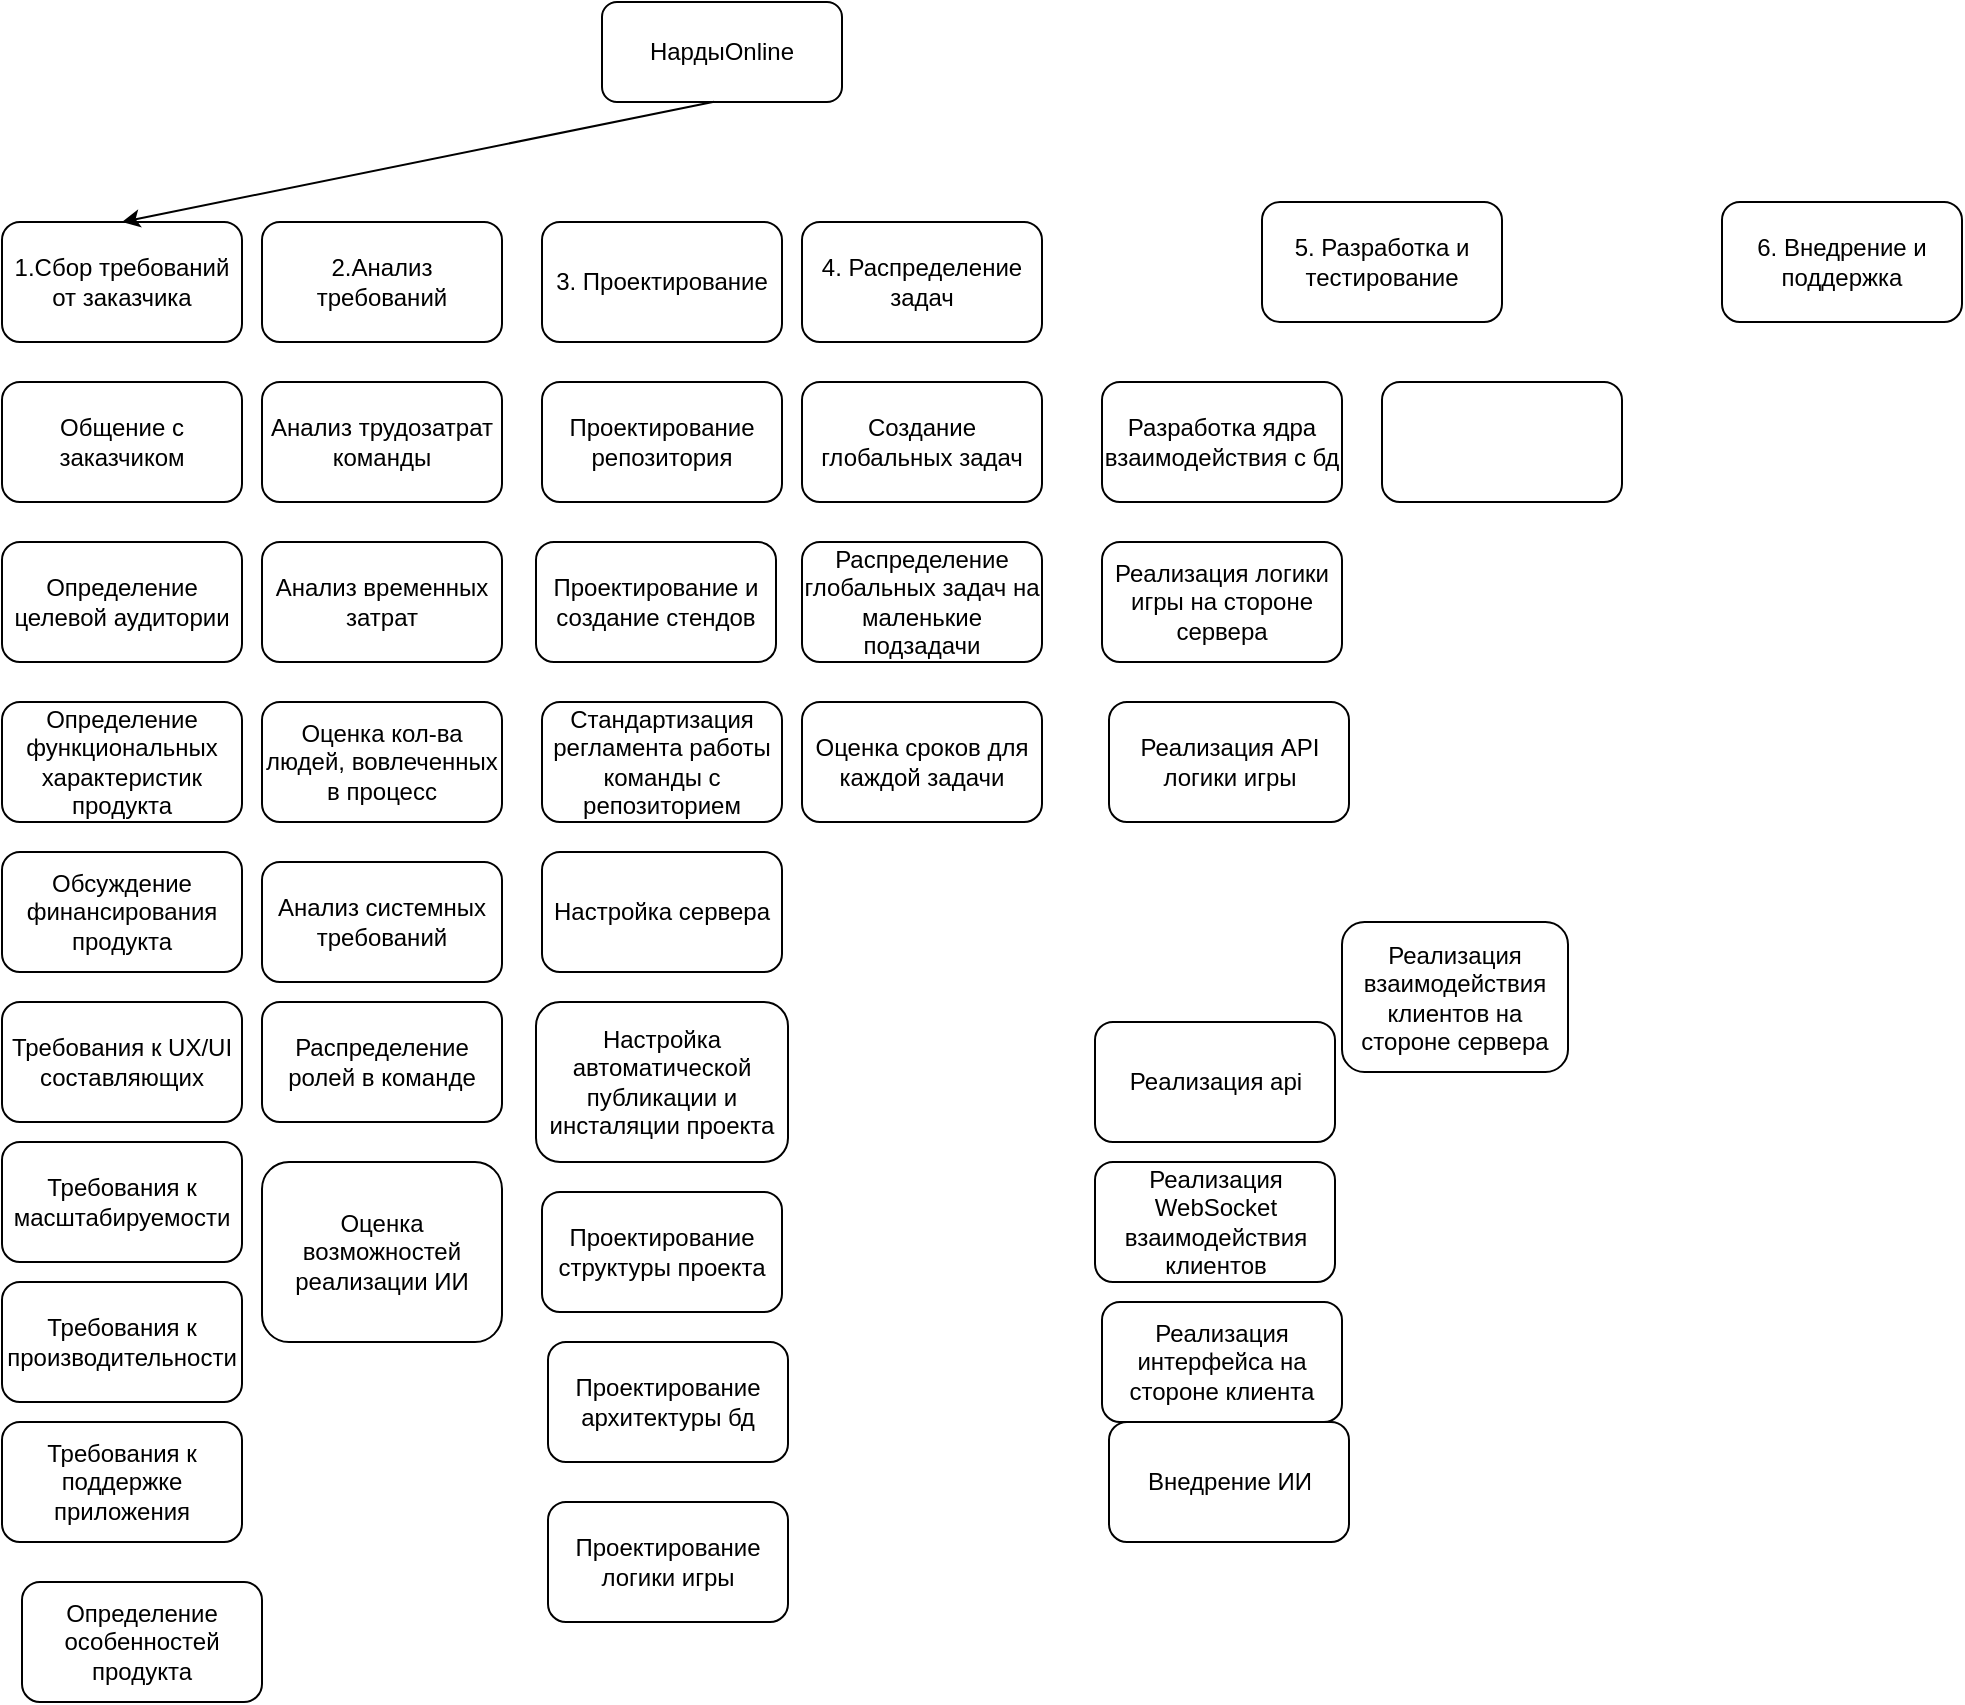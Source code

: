 <mxfile version="24.7.14">
  <diagram name="Страница — 1" id="viOj5BvKXx6_m1dyH2Ou">
    <mxGraphModel grid="1" page="1" gridSize="10" guides="1" tooltips="1" connect="1" arrows="1" fold="1" pageScale="1" pageWidth="827" pageHeight="1169" math="0" shadow="0">
      <root>
        <mxCell id="0" />
        <mxCell id="1" parent="0" />
        <mxCell id="96_LZpnvP_PCUOEkzXLE-1" value="&lt;span lang=&quot;en&quot; class=&quot;HwtZe&quot;&gt;&lt;span class=&quot;jCAhz ChMk0b&quot;&gt;&lt;span class=&quot;ryNqvb&quot;&gt;НардыOnline&lt;/span&gt;&lt;/span&gt;&lt;/span&gt;" style="rounded=1;whiteSpace=wrap;html=1;" vertex="1" parent="1">
          <mxGeometry x="280" y="100" width="120" height="50" as="geometry" />
        </mxCell>
        <mxCell id="96_LZpnvP_PCUOEkzXLE-3" value="1.Сбор требований от заказчика" style="rounded=1;whiteSpace=wrap;html=1;" vertex="1" parent="1">
          <mxGeometry x="-20" y="210" width="120" height="60" as="geometry" />
        </mxCell>
        <mxCell id="96_LZpnvP_PCUOEkzXLE-4" value="2.Анализ требований" style="rounded=1;whiteSpace=wrap;html=1;" vertex="1" parent="1">
          <mxGeometry x="110" y="210" width="120" height="60" as="geometry" />
        </mxCell>
        <mxCell id="96_LZpnvP_PCUOEkzXLE-5" value="4. Распределение задач" style="rounded=1;whiteSpace=wrap;html=1;" vertex="1" parent="1">
          <mxGeometry x="380" y="210" width="120" height="60" as="geometry" />
        </mxCell>
        <mxCell id="96_LZpnvP_PCUOEkzXLE-6" value="5. Разработка и тестирование" style="rounded=1;whiteSpace=wrap;html=1;" vertex="1" parent="1">
          <mxGeometry x="610" y="200" width="120" height="60" as="geometry" />
        </mxCell>
        <mxCell id="96_LZpnvP_PCUOEkzXLE-7" value="" style="endArrow=classic;html=1;rounded=0;exitX=0.467;exitY=0.998;exitDx=0;exitDy=0;exitPerimeter=0;entryX=0.5;entryY=0;entryDx=0;entryDy=0;" edge="1" parent="1" source="96_LZpnvP_PCUOEkzXLE-1" target="96_LZpnvP_PCUOEkzXLE-3">
          <mxGeometry width="50" height="50" relative="1" as="geometry">
            <mxPoint x="330" y="270" as="sourcePoint" />
            <mxPoint x="380" y="220" as="targetPoint" />
          </mxGeometry>
        </mxCell>
        <mxCell id="96_LZpnvP_PCUOEkzXLE-8" value="6. Внедрение и поддержка" style="rounded=1;whiteSpace=wrap;html=1;" vertex="1" parent="1">
          <mxGeometry x="840" y="200" width="120" height="60" as="geometry" />
        </mxCell>
        <mxCell id="96_LZpnvP_PCUOEkzXLE-9" value="3. Проектирование" style="rounded=1;whiteSpace=wrap;html=1;" vertex="1" parent="1">
          <mxGeometry x="250" y="210" width="120" height="60" as="geometry" />
        </mxCell>
        <mxCell id="96_LZpnvP_PCUOEkzXLE-10" value="Общение с заказчиком" style="rounded=1;whiteSpace=wrap;html=1;" vertex="1" parent="1">
          <mxGeometry x="-20" y="290" width="120" height="60" as="geometry" />
        </mxCell>
        <mxCell id="96_LZpnvP_PCUOEkzXLE-11" value="Определение целевой аудитории" style="rounded=1;whiteSpace=wrap;html=1;" vertex="1" parent="1">
          <mxGeometry x="-20" y="370" width="120" height="60" as="geometry" />
        </mxCell>
        <mxCell id="96_LZpnvP_PCUOEkzXLE-12" value="Определение особенностей продукта" style="rounded=1;whiteSpace=wrap;html=1;" vertex="1" parent="1">
          <mxGeometry x="-10" y="890" width="120" height="60" as="geometry" />
        </mxCell>
        <mxCell id="96_LZpnvP_PCUOEkzXLE-13" value="Определение функциональных характеристик продукта" style="rounded=1;whiteSpace=wrap;html=1;" vertex="1" parent="1">
          <mxGeometry x="-20" y="450" width="120" height="60" as="geometry" />
        </mxCell>
        <mxCell id="96_LZpnvP_PCUOEkzXLE-14" value="Обсуждение финансирования продукта" style="rounded=1;whiteSpace=wrap;html=1;" vertex="1" parent="1">
          <mxGeometry x="-20" y="525" width="120" height="60" as="geometry" />
        </mxCell>
        <mxCell id="96_LZpnvP_PCUOEkzXLE-15" value="Анализ трудозатрат команды" style="rounded=1;whiteSpace=wrap;html=1;" vertex="1" parent="1">
          <mxGeometry x="110" y="290" width="120" height="60" as="geometry" />
        </mxCell>
        <mxCell id="96_LZpnvP_PCUOEkzXLE-16" value="Распределение ролей в команде" style="rounded=1;whiteSpace=wrap;html=1;" vertex="1" parent="1">
          <mxGeometry x="110" y="600" width="120" height="60" as="geometry" />
        </mxCell>
        <mxCell id="96_LZpnvP_PCUOEkzXLE-17" value="Оценка кол-ва людей, вовлеченных в процесс" style="rounded=1;whiteSpace=wrap;html=1;" vertex="1" parent="1">
          <mxGeometry x="110" y="450" width="120" height="60" as="geometry" />
        </mxCell>
        <mxCell id="96_LZpnvP_PCUOEkzXLE-18" value="Анализ временных затрат" style="rounded=1;whiteSpace=wrap;html=1;" vertex="1" parent="1">
          <mxGeometry x="110" y="370" width="120" height="60" as="geometry" />
        </mxCell>
        <mxCell id="96_LZpnvP_PCUOEkzXLE-19" value="Анализ системных требований" style="rounded=1;whiteSpace=wrap;html=1;" vertex="1" parent="1">
          <mxGeometry x="110" y="530" width="120" height="60" as="geometry" />
        </mxCell>
        <mxCell id="96_LZpnvP_PCUOEkzXLE-20" value="Требования к UX/UI составляющих" style="rounded=1;whiteSpace=wrap;html=1;" vertex="1" parent="1">
          <mxGeometry x="-20" y="600" width="120" height="60" as="geometry" />
        </mxCell>
        <mxCell id="96_LZpnvP_PCUOEkzXLE-21" value="Требования к масштабируемости" style="rounded=1;whiteSpace=wrap;html=1;" vertex="1" parent="1">
          <mxGeometry x="-20" y="670" width="120" height="60" as="geometry" />
        </mxCell>
        <mxCell id="96_LZpnvP_PCUOEkzXLE-22" value="Требования к производительности" style="rounded=1;whiteSpace=wrap;html=1;" vertex="1" parent="1">
          <mxGeometry x="-20" y="740" width="120" height="60" as="geometry" />
        </mxCell>
        <mxCell id="96_LZpnvP_PCUOEkzXLE-23" value="Требования к поддержке приложения" style="rounded=1;whiteSpace=wrap;html=1;" vertex="1" parent="1">
          <mxGeometry x="-20" y="810" width="120" height="60" as="geometry" />
        </mxCell>
        <mxCell id="96_LZpnvP_PCUOEkzXLE-24" value="Проектирование и создание стендов" style="rounded=1;whiteSpace=wrap;html=1;" vertex="1" parent="1">
          <mxGeometry x="247" y="370" width="120" height="60" as="geometry" />
        </mxCell>
        <mxCell id="96_LZpnvP_PCUOEkzXLE-25" value="Проектирование репозитория " style="rounded=1;whiteSpace=wrap;html=1;" vertex="1" parent="1">
          <mxGeometry x="250" y="290" width="120" height="60" as="geometry" />
        </mxCell>
        <mxCell id="96_LZpnvP_PCUOEkzXLE-26" value="&lt;div&gt;Стандартизация регламента работы команды с репозиторием&lt;/div&gt;" style="rounded=1;whiteSpace=wrap;html=1;" vertex="1" parent="1">
          <mxGeometry x="250" y="450" width="120" height="60" as="geometry" />
        </mxCell>
        <mxCell id="96_LZpnvP_PCUOEkzXLE-27" value="Оценка возможностей реализации ИИ" style="rounded=1;whiteSpace=wrap;html=1;" vertex="1" parent="1">
          <mxGeometry x="110" y="680" width="120" height="90" as="geometry" />
        </mxCell>
        <mxCell id="96_LZpnvP_PCUOEkzXLE-28" value="Проектирование архитектуры бд" style="rounded=1;whiteSpace=wrap;html=1;" vertex="1" parent="1">
          <mxGeometry x="253" y="770" width="120" height="60" as="geometry" />
        </mxCell>
        <mxCell id="96_LZpnvP_PCUOEkzXLE-29" value="Проектирование структуры проекта" style="rounded=1;whiteSpace=wrap;html=1;" vertex="1" parent="1">
          <mxGeometry x="250" y="695" width="120" height="60" as="geometry" />
        </mxCell>
        <mxCell id="96_LZpnvP_PCUOEkzXLE-30" value="Настройка сервера" style="rounded=1;whiteSpace=wrap;html=1;" vertex="1" parent="1">
          <mxGeometry x="250" y="525" width="120" height="60" as="geometry" />
        </mxCell>
        <mxCell id="96_LZpnvP_PCUOEkzXLE-31" value="Настройка автоматической публикации и инсталяции проекта" style="rounded=1;whiteSpace=wrap;html=1;" vertex="1" parent="1">
          <mxGeometry x="247" y="600" width="126" height="80" as="geometry" />
        </mxCell>
        <mxCell id="96_LZpnvP_PCUOEkzXLE-32" value="Проектирование логики игры" style="rounded=1;whiteSpace=wrap;html=1;" vertex="1" parent="1">
          <mxGeometry x="253" y="850" width="120" height="60" as="geometry" />
        </mxCell>
        <mxCell id="96_LZpnvP_PCUOEkzXLE-33" value="Создание глобальных задач" style="rounded=1;whiteSpace=wrap;html=1;" vertex="1" parent="1">
          <mxGeometry x="380" y="290" width="120" height="60" as="geometry" />
        </mxCell>
        <mxCell id="96_LZpnvP_PCUOEkzXLE-34" value="Распределение глобальных задач на маленькие подзадачи" style="rounded=1;whiteSpace=wrap;html=1;" vertex="1" parent="1">
          <mxGeometry x="380" y="370" width="120" height="60" as="geometry" />
        </mxCell>
        <mxCell id="96_LZpnvP_PCUOEkzXLE-36" value="Оценка сроков для каждой задачи" style="rounded=1;whiteSpace=wrap;html=1;" vertex="1" parent="1">
          <mxGeometry x="380" y="450" width="120" height="60" as="geometry" />
        </mxCell>
        <mxCell id="96_LZpnvP_PCUOEkzXLE-41" value="Разработка ядра взаимодействия с бд" style="rounded=1;whiteSpace=wrap;html=1;" vertex="1" parent="1">
          <mxGeometry x="530" y="290" width="120" height="60" as="geometry" />
        </mxCell>
        <mxCell id="96_LZpnvP_PCUOEkzXLE-42" value="" style="rounded=1;whiteSpace=wrap;html=1;" vertex="1" parent="1">
          <mxGeometry x="670" y="290" width="120" height="60" as="geometry" />
        </mxCell>
        <mxCell id="96_LZpnvP_PCUOEkzXLE-43" value="Реализация логики игры на стороне сервера" style="rounded=1;whiteSpace=wrap;html=1;" vertex="1" parent="1">
          <mxGeometry x="530" y="370" width="120" height="60" as="geometry" />
        </mxCell>
        <mxCell id="96_LZpnvP_PCUOEkzXLE-44" value="Реализация api" style="rounded=1;whiteSpace=wrap;html=1;" vertex="1" parent="1">
          <mxGeometry x="526.5" y="610" width="120" height="60" as="geometry" />
        </mxCell>
        <mxCell id="96_LZpnvP_PCUOEkzXLE-45" value="Реализация интерфейса на стороне клиента" style="rounded=1;whiteSpace=wrap;html=1;" vertex="1" parent="1">
          <mxGeometry x="530" y="750" width="120" height="60" as="geometry" />
        </mxCell>
        <mxCell id="96_LZpnvP_PCUOEkzXLE-46" value="Внедрение ИИ" style="rounded=1;whiteSpace=wrap;html=1;" vertex="1" parent="1">
          <mxGeometry x="533.5" y="810" width="120" height="60" as="geometry" />
        </mxCell>
        <mxCell id="96_LZpnvP_PCUOEkzXLE-47" value="Реализация WebSocket взаимодействия клиентов" style="rounded=1;whiteSpace=wrap;html=1;" vertex="1" parent="1">
          <mxGeometry x="526.5" y="680" width="120" height="60" as="geometry" />
        </mxCell>
        <mxCell id="96_LZpnvP_PCUOEkzXLE-48" value="Реализация взаимодействия клиентов на стороне сервера" style="rounded=1;whiteSpace=wrap;html=1;" vertex="1" parent="1">
          <mxGeometry x="650" y="560" width="113" height="75" as="geometry" />
        </mxCell>
        <mxCell id="96_LZpnvP_PCUOEkzXLE-49" value="Реализация API логики игры " style="rounded=1;whiteSpace=wrap;html=1;" vertex="1" parent="1">
          <mxGeometry x="533.5" y="450" width="120" height="60" as="geometry" />
        </mxCell>
      </root>
    </mxGraphModel>
  </diagram>
</mxfile>

